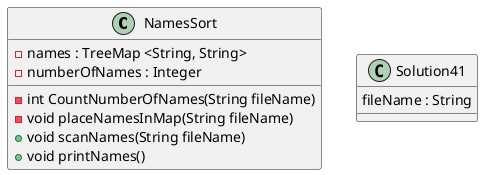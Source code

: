 @startuml
'https://plantuml.com/class-diagram

class NamesSort{
- names : TreeMap <String, String>
- numberOfNames : Integer
__
- int CountNumberOfNames(String fileName)
- void placeNamesInMap(String fileName)
+ void scanNames(String fileName)
+ void printNames()
}

class Solution41{
fileName : String

}
@enduml